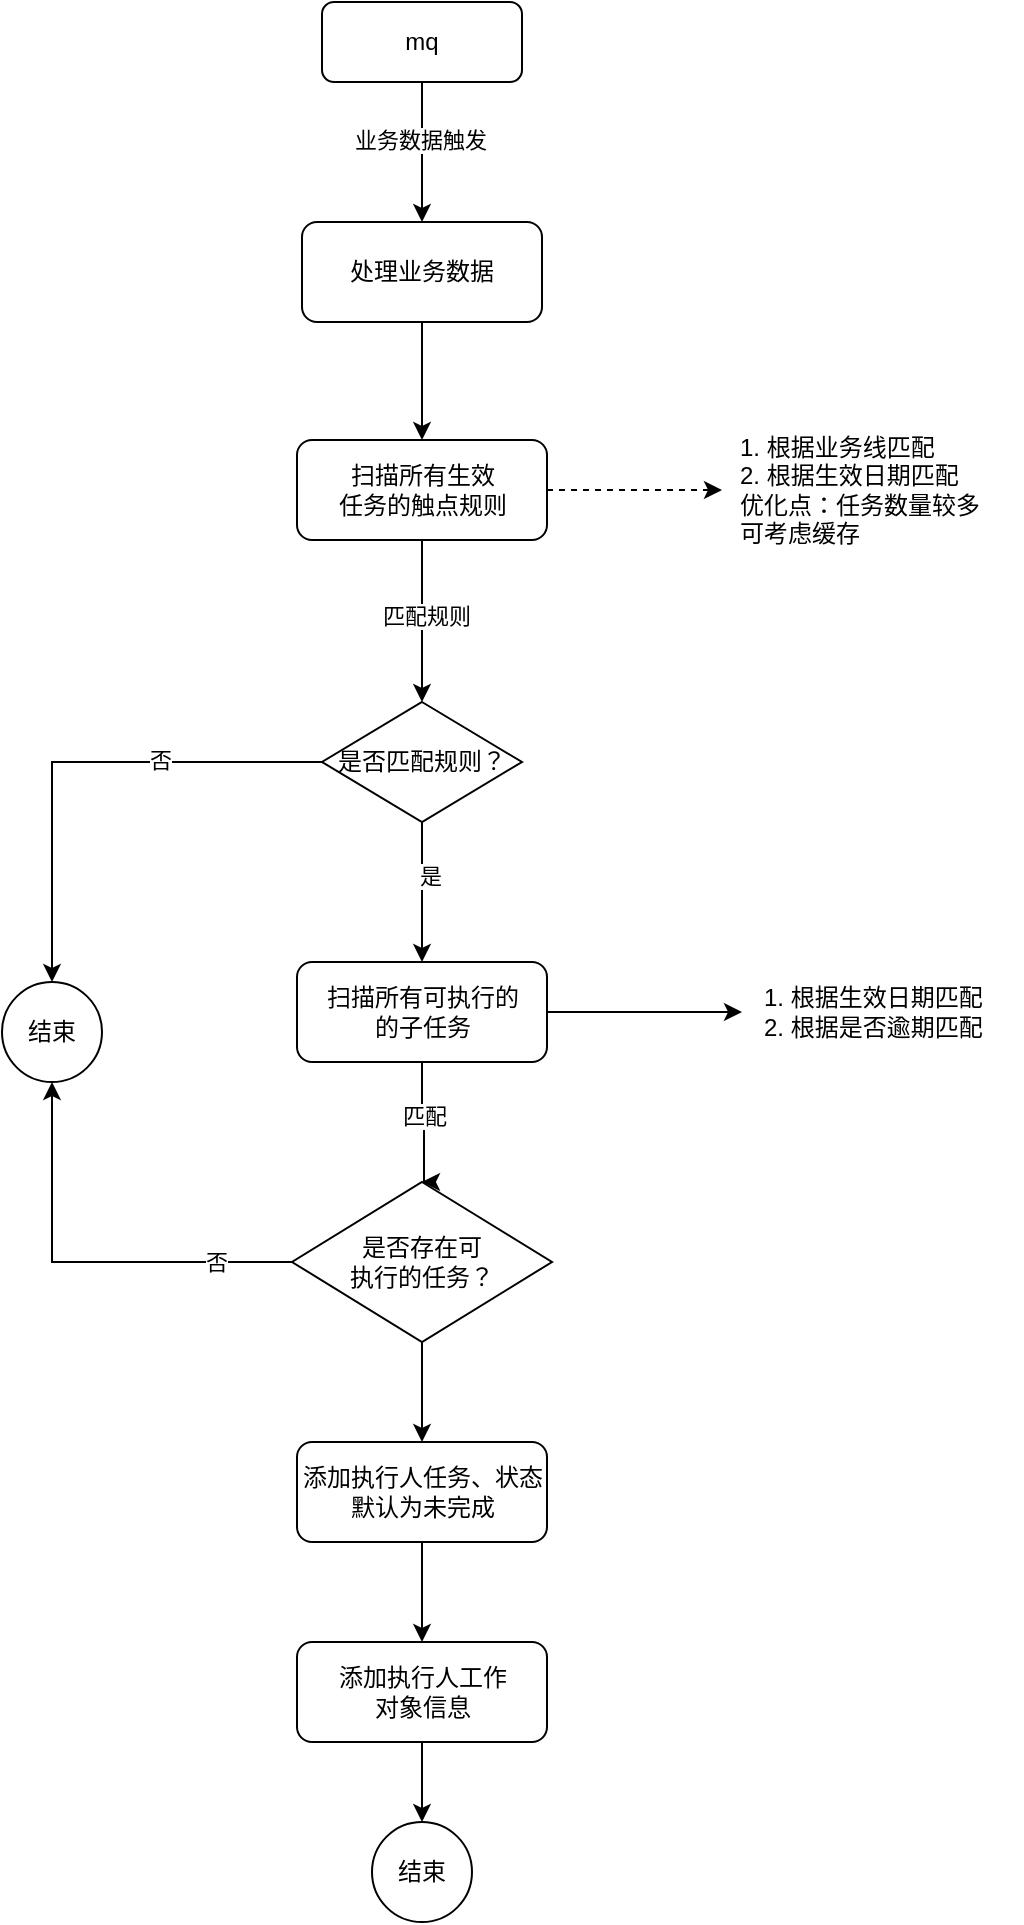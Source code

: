 <mxfile version="21.6.8" type="github">
  <diagram name="第 1 页" id="SySj6BQXnbQt-aHX0-Jr">
    <mxGraphModel dx="1363" dy="880" grid="1" gridSize="10" guides="1" tooltips="1" connect="1" arrows="1" fold="1" page="1" pageScale="1" pageWidth="827" pageHeight="1169" math="0" shadow="0">
      <root>
        <mxCell id="0" />
        <mxCell id="1" parent="0" />
        <mxCell id="BWJaWsjdaAZU5zBHaCj9-18" style="edgeStyle=orthogonalEdgeStyle;rounded=0;orthogonalLoop=1;jettySize=auto;html=1;" edge="1" parent="1" source="BWJaWsjdaAZU5zBHaCj9-17" target="BWJaWsjdaAZU5zBHaCj9-19">
          <mxGeometry relative="1" as="geometry">
            <mxPoint x="380" y="270" as="targetPoint" />
          </mxGeometry>
        </mxCell>
        <mxCell id="BWJaWsjdaAZU5zBHaCj9-45" value="业务数据触发" style="edgeLabel;html=1;align=center;verticalAlign=middle;resizable=0;points=[];" vertex="1" connectable="0" parent="BWJaWsjdaAZU5zBHaCj9-18">
          <mxGeometry x="-0.167" y="-1" relative="1" as="geometry">
            <mxPoint as="offset" />
          </mxGeometry>
        </mxCell>
        <mxCell id="BWJaWsjdaAZU5zBHaCj9-17" value="mq" style="rounded=1;whiteSpace=wrap;html=1;" vertex="1" parent="1">
          <mxGeometry x="330" y="60" width="100" height="40" as="geometry" />
        </mxCell>
        <mxCell id="BWJaWsjdaAZU5zBHaCj9-20" style="edgeStyle=orthogonalEdgeStyle;rounded=0;orthogonalLoop=1;jettySize=auto;html=1;entryX=0.5;entryY=0;entryDx=0;entryDy=0;" edge="1" parent="1" source="BWJaWsjdaAZU5zBHaCj9-19" target="BWJaWsjdaAZU5zBHaCj9-21">
          <mxGeometry relative="1" as="geometry">
            <mxPoint x="380" y="300" as="targetPoint" />
          </mxGeometry>
        </mxCell>
        <mxCell id="BWJaWsjdaAZU5zBHaCj9-19" value="处理业务数据" style="rounded=1;whiteSpace=wrap;html=1;" vertex="1" parent="1">
          <mxGeometry x="320" y="170" width="120" height="50" as="geometry" />
        </mxCell>
        <mxCell id="BWJaWsjdaAZU5zBHaCj9-23" style="edgeStyle=orthogonalEdgeStyle;rounded=0;orthogonalLoop=1;jettySize=auto;html=1;entryX=0.5;entryY=0;entryDx=0;entryDy=0;" edge="1" parent="1" source="BWJaWsjdaAZU5zBHaCj9-21" target="BWJaWsjdaAZU5zBHaCj9-24">
          <mxGeometry relative="1" as="geometry">
            <mxPoint x="380" y="370" as="targetPoint" />
          </mxGeometry>
        </mxCell>
        <mxCell id="BWJaWsjdaAZU5zBHaCj9-27" value="匹配规则" style="edgeLabel;html=1;align=center;verticalAlign=middle;resizable=0;points=[];" vertex="1" connectable="0" parent="BWJaWsjdaAZU5zBHaCj9-23">
          <mxGeometry x="-0.08" y="2" relative="1" as="geometry">
            <mxPoint as="offset" />
          </mxGeometry>
        </mxCell>
        <mxCell id="BWJaWsjdaAZU5zBHaCj9-34" style="edgeStyle=orthogonalEdgeStyle;rounded=0;orthogonalLoop=1;jettySize=auto;html=1;dashed=1;" edge="1" parent="1" source="BWJaWsjdaAZU5zBHaCj9-21" target="BWJaWsjdaAZU5zBHaCj9-35">
          <mxGeometry relative="1" as="geometry">
            <mxPoint x="560" y="295" as="targetPoint" />
          </mxGeometry>
        </mxCell>
        <mxCell id="BWJaWsjdaAZU5zBHaCj9-21" value="扫描所有生效&lt;br&gt;任务的触点规则&lt;br&gt;" style="rounded=1;whiteSpace=wrap;html=1;" vertex="1" parent="1">
          <mxGeometry x="317.5" y="279" width="125" height="50" as="geometry" />
        </mxCell>
        <mxCell id="BWJaWsjdaAZU5zBHaCj9-28" style="edgeStyle=orthogonalEdgeStyle;rounded=0;orthogonalLoop=1;jettySize=auto;html=1;" edge="1" parent="1" source="BWJaWsjdaAZU5zBHaCj9-24" target="BWJaWsjdaAZU5zBHaCj9-42">
          <mxGeometry relative="1" as="geometry">
            <mxPoint x="380" y="550" as="targetPoint" />
          </mxGeometry>
        </mxCell>
        <mxCell id="BWJaWsjdaAZU5zBHaCj9-32" value="是" style="edgeLabel;html=1;align=center;verticalAlign=middle;resizable=0;points=[];" vertex="1" connectable="0" parent="BWJaWsjdaAZU5zBHaCj9-28">
          <mxGeometry x="-0.24" y="4" relative="1" as="geometry">
            <mxPoint as="offset" />
          </mxGeometry>
        </mxCell>
        <mxCell id="BWJaWsjdaAZU5zBHaCj9-30" style="edgeStyle=orthogonalEdgeStyle;rounded=0;orthogonalLoop=1;jettySize=auto;html=1;entryX=0.5;entryY=0;entryDx=0;entryDy=0;" edge="1" parent="1" source="BWJaWsjdaAZU5zBHaCj9-24" target="BWJaWsjdaAZU5zBHaCj9-29">
          <mxGeometry relative="1" as="geometry" />
        </mxCell>
        <mxCell id="BWJaWsjdaAZU5zBHaCj9-31" value="否" style="edgeLabel;html=1;align=center;verticalAlign=middle;resizable=0;points=[];" vertex="1" connectable="0" parent="BWJaWsjdaAZU5zBHaCj9-30">
          <mxGeometry x="-0.333" y="-1" relative="1" as="geometry">
            <mxPoint as="offset" />
          </mxGeometry>
        </mxCell>
        <mxCell id="BWJaWsjdaAZU5zBHaCj9-24" value="是否匹配规则？" style="rhombus;whiteSpace=wrap;html=1;" vertex="1" parent="1">
          <mxGeometry x="330" y="410" width="100" height="60" as="geometry" />
        </mxCell>
        <mxCell id="BWJaWsjdaAZU5zBHaCj9-29" value="结束" style="ellipse;whiteSpace=wrap;html=1;aspect=fixed;" vertex="1" parent="1">
          <mxGeometry x="170" y="550" width="50" height="50" as="geometry" />
        </mxCell>
        <mxCell id="BWJaWsjdaAZU5zBHaCj9-35" value="1. 根据业务线匹配&lt;br style=&quot;border-color: var(--border-color);&quot;&gt;2. 根据生效日期匹配&lt;br&gt;优化点：任务数量较多可考虑缓存" style="rounded=0;whiteSpace=wrap;html=1;align=left;fillColor=none;strokeWidth=0;strokeColor=none;spacingLeft=7;" vertex="1" parent="1">
          <mxGeometry x="530" y="269" width="140" height="70" as="geometry" />
        </mxCell>
        <mxCell id="BWJaWsjdaAZU5zBHaCj9-44" style="edgeStyle=orthogonalEdgeStyle;rounded=0;orthogonalLoop=1;jettySize=auto;html=1;entryX=0;entryY=0.5;entryDx=0;entryDy=0;" edge="1" parent="1" source="BWJaWsjdaAZU5zBHaCj9-42" target="BWJaWsjdaAZU5zBHaCj9-43">
          <mxGeometry relative="1" as="geometry" />
        </mxCell>
        <mxCell id="BWJaWsjdaAZU5zBHaCj9-47" style="edgeStyle=orthogonalEdgeStyle;rounded=0;orthogonalLoop=1;jettySize=auto;html=1;entryX=0.5;entryY=0;entryDx=0;entryDy=0;" edge="1" parent="1" source="BWJaWsjdaAZU5zBHaCj9-42" target="BWJaWsjdaAZU5zBHaCj9-50">
          <mxGeometry relative="1" as="geometry">
            <mxPoint x="380" y="650" as="targetPoint" />
            <Array as="points">
              <mxPoint x="380" y="620" />
              <mxPoint x="381" y="620" />
            </Array>
          </mxGeometry>
        </mxCell>
        <mxCell id="BWJaWsjdaAZU5zBHaCj9-52" value="匹配" style="edgeLabel;html=1;align=center;verticalAlign=middle;resizable=0;points=[];" vertex="1" connectable="0" parent="BWJaWsjdaAZU5zBHaCj9-47">
          <mxGeometry x="-0.148" y="1" relative="1" as="geometry">
            <mxPoint as="offset" />
          </mxGeometry>
        </mxCell>
        <mxCell id="BWJaWsjdaAZU5zBHaCj9-42" value="扫描所有可执行的&lt;br&gt;的子任务" style="rounded=1;whiteSpace=wrap;html=1;" vertex="1" parent="1">
          <mxGeometry x="317.5" y="540" width="125" height="50" as="geometry" />
        </mxCell>
        <mxCell id="BWJaWsjdaAZU5zBHaCj9-43" value="1. 根据生效日期匹配&lt;br style=&quot;border-color: var(--border-color);&quot;&gt;2. 根据是否逾期匹配" style="rounded=0;whiteSpace=wrap;html=1;align=left;fillColor=none;strokeWidth=0;strokeColor=none;spacingLeft=9;" vertex="1" parent="1">
          <mxGeometry x="540" y="540" width="140" height="50" as="geometry" />
        </mxCell>
        <mxCell id="BWJaWsjdaAZU5zBHaCj9-51" style="edgeStyle=orthogonalEdgeStyle;rounded=0;orthogonalLoop=1;jettySize=auto;html=1;entryX=0.5;entryY=1;entryDx=0;entryDy=0;" edge="1" parent="1" source="BWJaWsjdaAZU5zBHaCj9-50" target="BWJaWsjdaAZU5zBHaCj9-29">
          <mxGeometry relative="1" as="geometry" />
        </mxCell>
        <mxCell id="BWJaWsjdaAZU5zBHaCj9-53" value="否" style="edgeLabel;html=1;align=center;verticalAlign=middle;resizable=0;points=[];" vertex="1" connectable="0" parent="BWJaWsjdaAZU5zBHaCj9-51">
          <mxGeometry x="-0.633" relative="1" as="geometry">
            <mxPoint as="offset" />
          </mxGeometry>
        </mxCell>
        <mxCell id="BWJaWsjdaAZU5zBHaCj9-54" style="edgeStyle=orthogonalEdgeStyle;rounded=0;orthogonalLoop=1;jettySize=auto;html=1;entryX=0.5;entryY=0;entryDx=0;entryDy=0;" edge="1" parent="1" source="BWJaWsjdaAZU5zBHaCj9-50" target="BWJaWsjdaAZU5zBHaCj9-55">
          <mxGeometry relative="1" as="geometry">
            <mxPoint x="380" y="790" as="targetPoint" />
          </mxGeometry>
        </mxCell>
        <mxCell id="BWJaWsjdaAZU5zBHaCj9-50" value="是否存在可&lt;br&gt;执行的任务？" style="rhombus;whiteSpace=wrap;html=1;" vertex="1" parent="1">
          <mxGeometry x="315" y="650" width="130" height="80" as="geometry" />
        </mxCell>
        <mxCell id="BWJaWsjdaAZU5zBHaCj9-63" style="edgeStyle=orthogonalEdgeStyle;rounded=0;orthogonalLoop=1;jettySize=auto;html=1;entryX=0.5;entryY=0;entryDx=0;entryDy=0;" edge="1" parent="1" source="BWJaWsjdaAZU5zBHaCj9-55" target="BWJaWsjdaAZU5zBHaCj9-64">
          <mxGeometry relative="1" as="geometry">
            <mxPoint x="380" y="880" as="targetPoint" />
          </mxGeometry>
        </mxCell>
        <mxCell id="BWJaWsjdaAZU5zBHaCj9-55" value="添加执行人任务、状态默认为未完成" style="rounded=1;whiteSpace=wrap;html=1;" vertex="1" parent="1">
          <mxGeometry x="317.5" y="780" width="125" height="50" as="geometry" />
        </mxCell>
        <mxCell id="BWJaWsjdaAZU5zBHaCj9-58" value="结束" style="ellipse;whiteSpace=wrap;html=1;aspect=fixed;" vertex="1" parent="1">
          <mxGeometry x="355" y="970" width="50" height="50" as="geometry" />
        </mxCell>
        <mxCell id="BWJaWsjdaAZU5zBHaCj9-65" style="edgeStyle=orthogonalEdgeStyle;rounded=0;orthogonalLoop=1;jettySize=auto;html=1;" edge="1" parent="1" source="BWJaWsjdaAZU5zBHaCj9-64" target="BWJaWsjdaAZU5zBHaCj9-58">
          <mxGeometry relative="1" as="geometry" />
        </mxCell>
        <mxCell id="BWJaWsjdaAZU5zBHaCj9-64" value="添加执行人工作&lt;br&gt;对象信息" style="rounded=1;whiteSpace=wrap;html=1;" vertex="1" parent="1">
          <mxGeometry x="317.5" y="880" width="125" height="50" as="geometry" />
        </mxCell>
      </root>
    </mxGraphModel>
  </diagram>
</mxfile>
